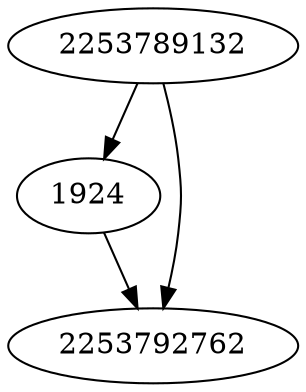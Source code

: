 strict digraph  {
1924;
2253792762;
2253789132;
1924 -> 2253792762;
2253789132 -> 1924;
2253789132 -> 2253792762;
}
